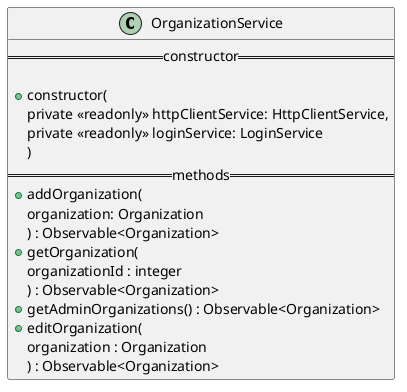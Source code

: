 @startuml OrganizationService
class OrganizationService {
  == constructor ==

 + constructor(
   private <<readonly>> httpClientService: HttpClientService,
   private <<readonly>> loginService: LoginService
   )
 == methods ==
 + addOrganization(
   organization: Organization
   ) : Observable<Organization>
 + getOrganization(
   organizationId : integer
   ) : Observable<Organization>
    + getAdminOrganizations() : Observable<Organization>
 + editOrganization(
   organization : Organization
   ) : Observable<Organization>
}
@enduml
